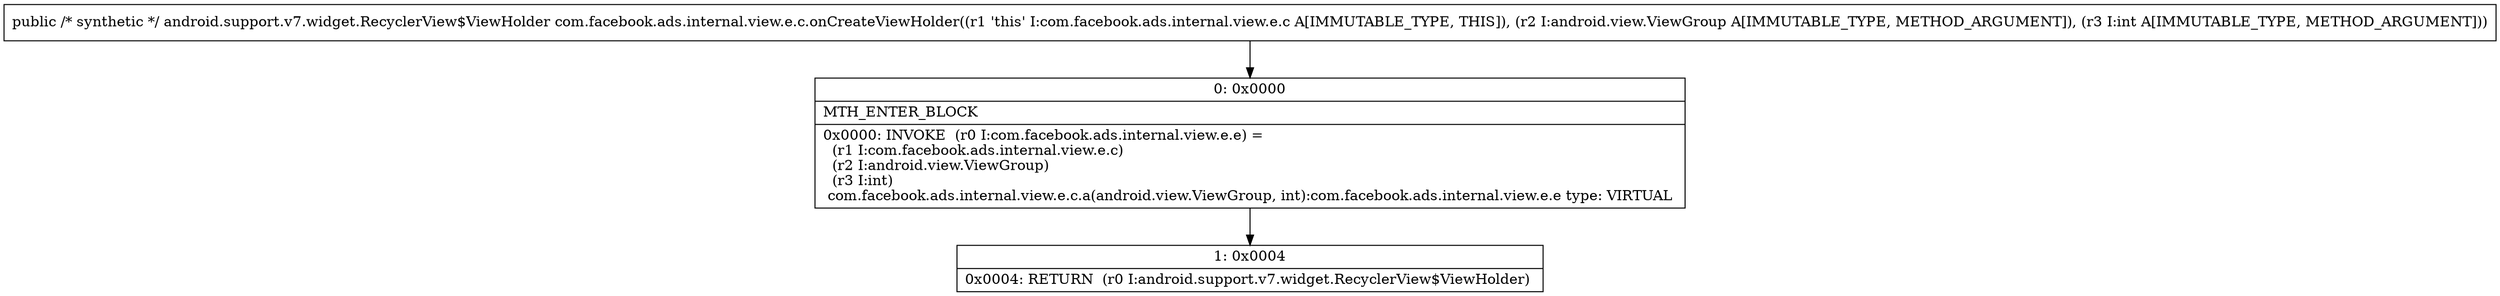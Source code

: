digraph "CFG forcom.facebook.ads.internal.view.e.c.onCreateViewHolder(Landroid\/view\/ViewGroup;I)Landroid\/support\/v7\/widget\/RecyclerView$ViewHolder;" {
Node_0 [shape=record,label="{0\:\ 0x0000|MTH_ENTER_BLOCK\l|0x0000: INVOKE  (r0 I:com.facebook.ads.internal.view.e.e) = \l  (r1 I:com.facebook.ads.internal.view.e.c)\l  (r2 I:android.view.ViewGroup)\l  (r3 I:int)\l com.facebook.ads.internal.view.e.c.a(android.view.ViewGroup, int):com.facebook.ads.internal.view.e.e type: VIRTUAL \l}"];
Node_1 [shape=record,label="{1\:\ 0x0004|0x0004: RETURN  (r0 I:android.support.v7.widget.RecyclerView$ViewHolder) \l}"];
MethodNode[shape=record,label="{public \/* synthetic *\/ android.support.v7.widget.RecyclerView$ViewHolder com.facebook.ads.internal.view.e.c.onCreateViewHolder((r1 'this' I:com.facebook.ads.internal.view.e.c A[IMMUTABLE_TYPE, THIS]), (r2 I:android.view.ViewGroup A[IMMUTABLE_TYPE, METHOD_ARGUMENT]), (r3 I:int A[IMMUTABLE_TYPE, METHOD_ARGUMENT])) }"];
MethodNode -> Node_0;
Node_0 -> Node_1;
}

